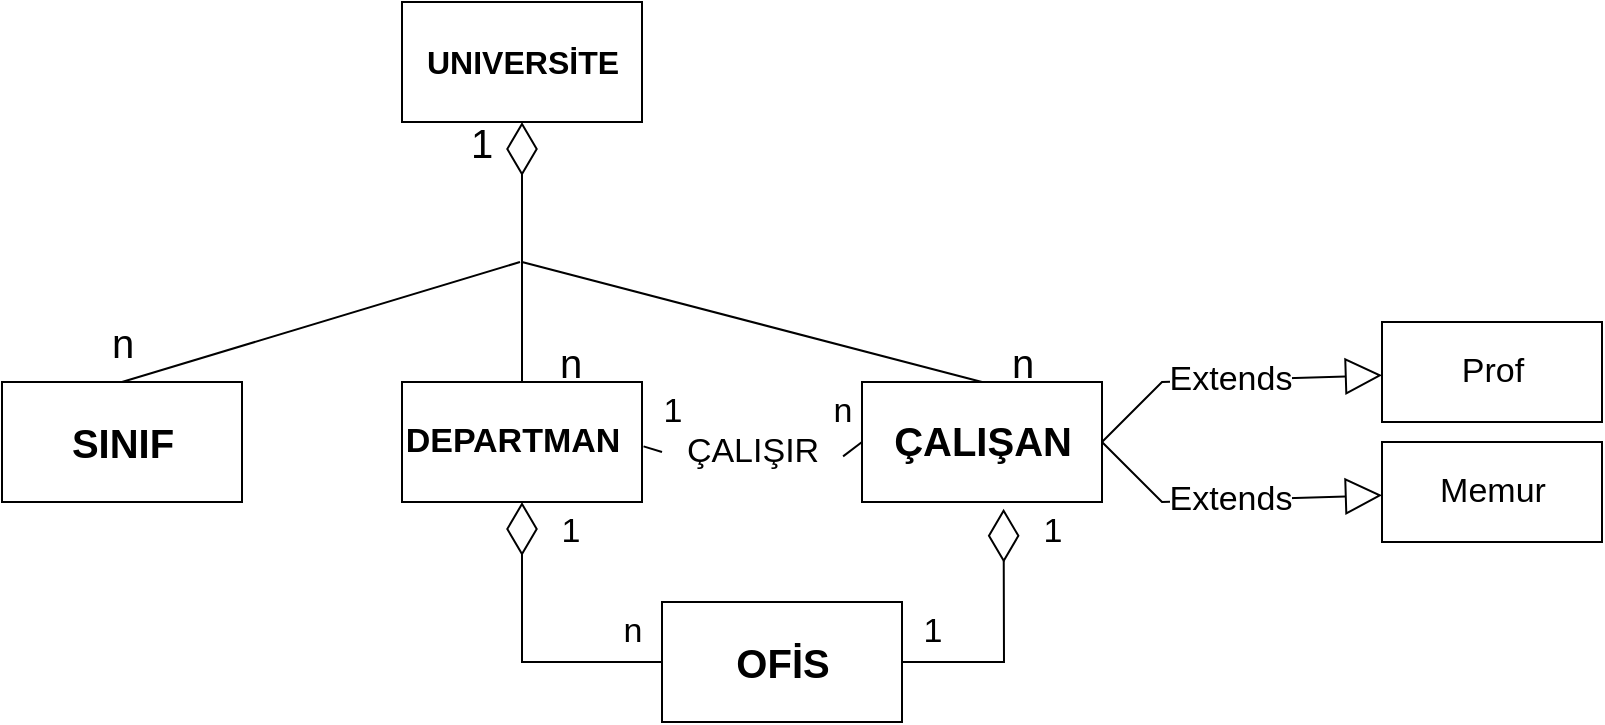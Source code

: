 <mxfile version="20.4.1" type="github">
  <diagram id="C5RBs43oDa-KdzZeNtuy" name="Page-1">
    <mxGraphModel dx="1062" dy="571" grid="1" gridSize="10" guides="1" tooltips="1" connect="1" arrows="1" fold="1" page="1" pageScale="1" pageWidth="827" pageHeight="1169" math="0" shadow="0">
      <root>
        <mxCell id="WIyWlLk6GJQsqaUBKTNV-0" />
        <mxCell id="WIyWlLk6GJQsqaUBKTNV-1" parent="WIyWlLk6GJQsqaUBKTNV-0" />
        <mxCell id="Z2KZRCMlblatHbqPWgvD-1" value="" style="rounded=0;whiteSpace=wrap;html=1;spacingTop=0;" vertex="1" parent="WIyWlLk6GJQsqaUBKTNV-1">
          <mxGeometry x="330" y="40" width="120" height="60" as="geometry" />
        </mxCell>
        <mxCell id="Z2KZRCMlblatHbqPWgvD-2" value="UNIVERSİTE" style="text;html=1;resizable=0;autosize=1;align=center;verticalAlign=middle;points=[];fillColor=none;strokeColor=none;rounded=0;fontStyle=1;fontSize=16;" vertex="1" parent="WIyWlLk6GJQsqaUBKTNV-1">
          <mxGeometry x="330" y="55" width="120" height="30" as="geometry" />
        </mxCell>
        <mxCell id="Z2KZRCMlblatHbqPWgvD-3" value="" style="rounded=0;whiteSpace=wrap;html=1;fontSize=16;" vertex="1" parent="WIyWlLk6GJQsqaUBKTNV-1">
          <mxGeometry x="130" y="230" width="120" height="60" as="geometry" />
        </mxCell>
        <mxCell id="Z2KZRCMlblatHbqPWgvD-4" value="&lt;b&gt;&lt;font style=&quot;font-size: 20px;&quot;&gt;SINIF&lt;/font&gt;&lt;/b&gt;" style="text;html=1;resizable=0;autosize=1;align=center;verticalAlign=middle;points=[];fillColor=none;strokeColor=none;rounded=0;fontSize=16;" vertex="1" parent="WIyWlLk6GJQsqaUBKTNV-1">
          <mxGeometry x="155" y="240" width="70" height="40" as="geometry" />
        </mxCell>
        <mxCell id="Z2KZRCMlblatHbqPWgvD-6" value="" style="rounded=0;whiteSpace=wrap;html=1;fontSize=20;" vertex="1" parent="WIyWlLk6GJQsqaUBKTNV-1">
          <mxGeometry x="330" y="230" width="120" height="60" as="geometry" />
        </mxCell>
        <mxCell id="Z2KZRCMlblatHbqPWgvD-7" value="&lt;b style=&quot;font-size: 17px;&quot;&gt;&lt;font style=&quot;font-size: 17px;&quot;&gt;DEPARTMAN&lt;/font&gt;&lt;/b&gt;" style="text;html=1;resizable=0;autosize=1;align=center;verticalAlign=middle;points=[];fillColor=none;strokeColor=none;rounded=0;fontSize=17;" vertex="1" parent="WIyWlLk6GJQsqaUBKTNV-1">
          <mxGeometry x="320" y="245" width="130" height="30" as="geometry" />
        </mxCell>
        <mxCell id="Z2KZRCMlblatHbqPWgvD-8" value="" style="rounded=0;whiteSpace=wrap;html=1;fontSize=17;" vertex="1" parent="WIyWlLk6GJQsqaUBKTNV-1">
          <mxGeometry x="560" y="230" width="120" height="60" as="geometry" />
        </mxCell>
        <mxCell id="Z2KZRCMlblatHbqPWgvD-9" value="&lt;b&gt;&lt;font style=&quot;font-size: 20px;&quot;&gt;ÇALIŞAN&lt;/font&gt;&lt;/b&gt;" style="text;html=1;resizable=0;autosize=1;align=center;verticalAlign=middle;points=[];fillColor=none;strokeColor=none;rounded=0;fontSize=17;" vertex="1" parent="WIyWlLk6GJQsqaUBKTNV-1">
          <mxGeometry x="565" y="240" width="110" height="40" as="geometry" />
        </mxCell>
        <mxCell id="Z2KZRCMlblatHbqPWgvD-10" value="" style="rounded=0;whiteSpace=wrap;html=1;fontSize=20;" vertex="1" parent="WIyWlLk6GJQsqaUBKTNV-1">
          <mxGeometry x="460" y="340" width="120" height="60" as="geometry" />
        </mxCell>
        <mxCell id="Z2KZRCMlblatHbqPWgvD-11" value="&lt;b&gt;OFİS&lt;/b&gt;" style="text;html=1;resizable=0;autosize=1;align=center;verticalAlign=middle;points=[];fillColor=none;strokeColor=none;rounded=0;fontSize=20;" vertex="1" parent="WIyWlLk6GJQsqaUBKTNV-1">
          <mxGeometry x="485" y="350" width="70" height="40" as="geometry" />
        </mxCell>
        <mxCell id="Z2KZRCMlblatHbqPWgvD-17" value="" style="endArrow=diamondThin;endFill=0;endSize=24;html=1;rounded=0;fontSize=20;exitX=0.5;exitY=0;exitDx=0;exitDy=0;" edge="1" parent="WIyWlLk6GJQsqaUBKTNV-1" source="Z2KZRCMlblatHbqPWgvD-6">
          <mxGeometry width="160" relative="1" as="geometry">
            <mxPoint x="270" y="290" as="sourcePoint" />
            <mxPoint x="390" y="100" as="targetPoint" />
          </mxGeometry>
        </mxCell>
        <mxCell id="Z2KZRCMlblatHbqPWgvD-21" value="" style="endArrow=none;html=1;rounded=0;fontSize=20;exitX=0.5;exitY=0;exitDx=0;exitDy=0;" edge="1" parent="WIyWlLk6GJQsqaUBKTNV-1" source="Z2KZRCMlblatHbqPWgvD-3">
          <mxGeometry width="50" height="50" relative="1" as="geometry">
            <mxPoint x="330" y="320" as="sourcePoint" />
            <mxPoint x="389" y="170" as="targetPoint" />
          </mxGeometry>
        </mxCell>
        <mxCell id="Z2KZRCMlblatHbqPWgvD-22" value="" style="endArrow=none;html=1;rounded=0;fontSize=20;exitX=0.5;exitY=0;exitDx=0;exitDy=0;" edge="1" parent="WIyWlLk6GJQsqaUBKTNV-1" source="Z2KZRCMlblatHbqPWgvD-8">
          <mxGeometry width="50" height="50" relative="1" as="geometry">
            <mxPoint x="330" y="320" as="sourcePoint" />
            <mxPoint x="390" y="170" as="targetPoint" />
          </mxGeometry>
        </mxCell>
        <mxCell id="Z2KZRCMlblatHbqPWgvD-23" value="1" style="text;html=1;strokeColor=none;fillColor=none;align=center;verticalAlign=middle;whiteSpace=wrap;rounded=0;fontSize=20;" vertex="1" parent="WIyWlLk6GJQsqaUBKTNV-1">
          <mxGeometry x="360" y="100" width="20" height="20" as="geometry" />
        </mxCell>
        <mxCell id="Z2KZRCMlblatHbqPWgvD-24" value="n" style="text;html=1;resizable=0;autosize=1;align=center;verticalAlign=middle;points=[];fillColor=none;strokeColor=none;rounded=0;fontSize=20;" vertex="1" parent="WIyWlLk6GJQsqaUBKTNV-1">
          <mxGeometry x="175" y="190" width="30" height="40" as="geometry" />
        </mxCell>
        <mxCell id="Z2KZRCMlblatHbqPWgvD-25" value="n" style="text;html=1;resizable=0;autosize=1;align=center;verticalAlign=middle;points=[];fillColor=none;strokeColor=none;rounded=0;fontSize=20;" vertex="1" parent="WIyWlLk6GJQsqaUBKTNV-1">
          <mxGeometry x="625" y="200" width="30" height="40" as="geometry" />
        </mxCell>
        <mxCell id="Z2KZRCMlblatHbqPWgvD-26" value="n" style="text;html=1;resizable=0;autosize=1;align=center;verticalAlign=middle;points=[];fillColor=none;strokeColor=none;rounded=0;fontSize=20;" vertex="1" parent="WIyWlLk6GJQsqaUBKTNV-1">
          <mxGeometry x="399" y="200" width="30" height="40" as="geometry" />
        </mxCell>
        <mxCell id="Z2KZRCMlblatHbqPWgvD-28" value="" style="endArrow=none;html=1;rounded=0;fontSize=20;entryX=0;entryY=0.5;entryDx=0;entryDy=0;exitX=1.006;exitY=0.573;exitDx=0;exitDy=0;exitPerimeter=0;startArrow=none;" edge="1" parent="WIyWlLk6GJQsqaUBKTNV-1" source="Z2KZRCMlblatHbqPWgvD-30" target="Z2KZRCMlblatHbqPWgvD-8">
          <mxGeometry width="50" height="50" relative="1" as="geometry">
            <mxPoint x="330" y="320" as="sourcePoint" />
            <mxPoint x="380" y="270" as="targetPoint" />
          </mxGeometry>
        </mxCell>
        <mxCell id="Z2KZRCMlblatHbqPWgvD-30" value="ÇALIŞIR" style="text;html=1;resizable=0;autosize=1;align=center;verticalAlign=middle;points=[];fillColor=none;strokeColor=none;rounded=0;fontSize=17;" vertex="1" parent="WIyWlLk6GJQsqaUBKTNV-1">
          <mxGeometry x="460" y="250" width="90" height="30" as="geometry" />
        </mxCell>
        <mxCell id="Z2KZRCMlblatHbqPWgvD-31" value="" style="endArrow=none;html=1;rounded=0;fontSize=20;entryX=0;entryY=0.5;entryDx=0;entryDy=0;exitX=1.006;exitY=0.573;exitDx=0;exitDy=0;exitPerimeter=0;" edge="1" parent="WIyWlLk6GJQsqaUBKTNV-1" source="Z2KZRCMlblatHbqPWgvD-7" target="Z2KZRCMlblatHbqPWgvD-30">
          <mxGeometry width="50" height="50" relative="1" as="geometry">
            <mxPoint x="450.78" y="262.19" as="sourcePoint" />
            <mxPoint x="560" y="260" as="targetPoint" />
          </mxGeometry>
        </mxCell>
        <mxCell id="Z2KZRCMlblatHbqPWgvD-32" value="1" style="text;html=1;resizable=0;autosize=1;align=center;verticalAlign=middle;points=[];fillColor=none;strokeColor=none;rounded=0;fontSize=17;" vertex="1" parent="WIyWlLk6GJQsqaUBKTNV-1">
          <mxGeometry x="450" y="230" width="30" height="30" as="geometry" />
        </mxCell>
        <mxCell id="Z2KZRCMlblatHbqPWgvD-33" value="n" style="text;html=1;resizable=0;autosize=1;align=center;verticalAlign=middle;points=[];fillColor=none;strokeColor=none;rounded=0;fontSize=17;" vertex="1" parent="WIyWlLk6GJQsqaUBKTNV-1">
          <mxGeometry x="535" y="230" width="30" height="30" as="geometry" />
        </mxCell>
        <mxCell id="Z2KZRCMlblatHbqPWgvD-34" value="" style="endArrow=diamondThin;endFill=0;endSize=24;html=1;rounded=0;fontSize=17;entryX=0.5;entryY=1;entryDx=0;entryDy=0;exitX=0;exitY=0.5;exitDx=0;exitDy=0;" edge="1" parent="WIyWlLk6GJQsqaUBKTNV-1" source="Z2KZRCMlblatHbqPWgvD-10" target="Z2KZRCMlblatHbqPWgvD-6">
          <mxGeometry width="160" relative="1" as="geometry">
            <mxPoint x="390" y="390" as="sourcePoint" />
            <mxPoint x="430" y="290" as="targetPoint" />
            <Array as="points">
              <mxPoint x="390" y="370" />
            </Array>
          </mxGeometry>
        </mxCell>
        <mxCell id="Z2KZRCMlblatHbqPWgvD-35" value="" style="endArrow=diamondThin;endFill=0;endSize=24;html=1;rounded=0;fontSize=17;entryX=0.59;entryY=1.057;entryDx=0;entryDy=0;entryPerimeter=0;exitX=1;exitY=0.5;exitDx=0;exitDy=0;" edge="1" parent="WIyWlLk6GJQsqaUBKTNV-1" source="Z2KZRCMlblatHbqPWgvD-10" target="Z2KZRCMlblatHbqPWgvD-8">
          <mxGeometry width="160" relative="1" as="geometry">
            <mxPoint x="270" y="290" as="sourcePoint" />
            <mxPoint x="430" y="290" as="targetPoint" />
            <Array as="points">
              <mxPoint x="631" y="370" />
            </Array>
          </mxGeometry>
        </mxCell>
        <mxCell id="Z2KZRCMlblatHbqPWgvD-36" value="1" style="text;html=1;resizable=0;autosize=1;align=center;verticalAlign=middle;points=[];fillColor=none;strokeColor=none;rounded=0;fontSize=17;" vertex="1" parent="WIyWlLk6GJQsqaUBKTNV-1">
          <mxGeometry x="399" y="290" width="30" height="30" as="geometry" />
        </mxCell>
        <mxCell id="Z2KZRCMlblatHbqPWgvD-37" value="n" style="text;html=1;resizable=0;autosize=1;align=center;verticalAlign=middle;points=[];fillColor=none;strokeColor=none;rounded=0;fontSize=17;" vertex="1" parent="WIyWlLk6GJQsqaUBKTNV-1">
          <mxGeometry x="430" y="340" width="30" height="30" as="geometry" />
        </mxCell>
        <mxCell id="Z2KZRCMlblatHbqPWgvD-38" value="1" style="text;html=1;resizable=0;autosize=1;align=center;verticalAlign=middle;points=[];fillColor=none;strokeColor=none;rounded=0;fontSize=17;" vertex="1" parent="WIyWlLk6GJQsqaUBKTNV-1">
          <mxGeometry x="640" y="290" width="30" height="30" as="geometry" />
        </mxCell>
        <mxCell id="Z2KZRCMlblatHbqPWgvD-39" value="1" style="text;html=1;resizable=0;autosize=1;align=center;verticalAlign=middle;points=[];fillColor=none;strokeColor=none;rounded=0;fontSize=17;" vertex="1" parent="WIyWlLk6GJQsqaUBKTNV-1">
          <mxGeometry x="580" y="340" width="30" height="30" as="geometry" />
        </mxCell>
        <mxCell id="Z2KZRCMlblatHbqPWgvD-40" value="Extends" style="endArrow=block;endSize=16;endFill=0;html=1;rounded=0;fontSize=17;exitX=1;exitY=0.5;exitDx=0;exitDy=0;" edge="1" parent="WIyWlLk6GJQsqaUBKTNV-1" source="Z2KZRCMlblatHbqPWgvD-8" target="Z2KZRCMlblatHbqPWgvD-43">
          <mxGeometry width="160" relative="1" as="geometry">
            <mxPoint x="270" y="290" as="sourcePoint" />
            <mxPoint x="820" y="230" as="targetPoint" />
            <Array as="points">
              <mxPoint x="710" y="230" />
            </Array>
          </mxGeometry>
        </mxCell>
        <mxCell id="Z2KZRCMlblatHbqPWgvD-41" value="Extends" style="endArrow=block;endSize=16;endFill=0;html=1;rounded=0;fontSize=17;exitX=1;exitY=0.5;exitDx=0;exitDy=0;" edge="1" parent="WIyWlLk6GJQsqaUBKTNV-1" source="Z2KZRCMlblatHbqPWgvD-8" target="Z2KZRCMlblatHbqPWgvD-42">
          <mxGeometry width="160" relative="1" as="geometry">
            <mxPoint x="620" y="290" as="sourcePoint" />
            <mxPoint x="830" y="290" as="targetPoint" />
            <Array as="points">
              <mxPoint x="710" y="290" />
            </Array>
          </mxGeometry>
        </mxCell>
        <mxCell id="Z2KZRCMlblatHbqPWgvD-42" value="Memur" style="html=1;fontSize=17;" vertex="1" parent="WIyWlLk6GJQsqaUBKTNV-1">
          <mxGeometry x="820" y="260" width="110" height="50" as="geometry" />
        </mxCell>
        <mxCell id="Z2KZRCMlblatHbqPWgvD-43" value="Prof" style="html=1;fontSize=17;" vertex="1" parent="WIyWlLk6GJQsqaUBKTNV-1">
          <mxGeometry x="820" y="200" width="110" height="50" as="geometry" />
        </mxCell>
      </root>
    </mxGraphModel>
  </diagram>
</mxfile>
